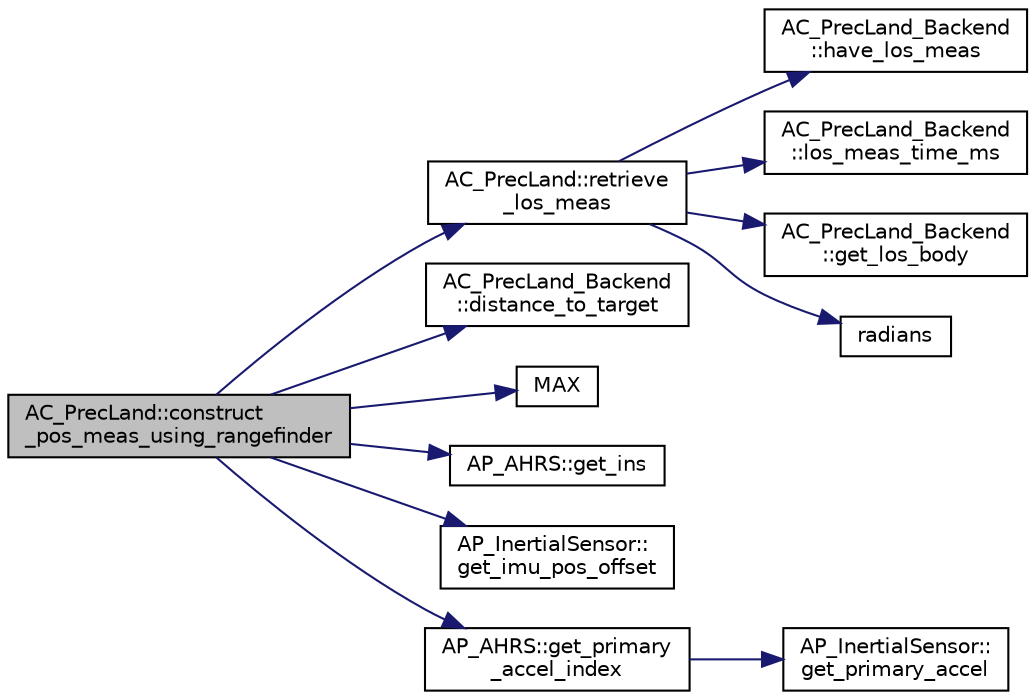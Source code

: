 digraph "AC_PrecLand::construct_pos_meas_using_rangefinder"
{
 // INTERACTIVE_SVG=YES
  edge [fontname="Helvetica",fontsize="10",labelfontname="Helvetica",labelfontsize="10"];
  node [fontname="Helvetica",fontsize="10",shape=record];
  rankdir="LR";
  Node1 [label="AC_PrecLand::construct\l_pos_meas_using_rangefinder",height=0.2,width=0.4,color="black", fillcolor="grey75", style="filled", fontcolor="black"];
  Node1 -> Node2 [color="midnightblue",fontsize="10",style="solid",fontname="Helvetica"];
  Node2 [label="AC_PrecLand::retrieve\l_los_meas",height=0.2,width=0.4,color="black", fillcolor="white", style="filled",URL="$classAC__PrecLand.html#a1af672e94e4e05509af59efbbd331a70"];
  Node2 -> Node3 [color="midnightblue",fontsize="10",style="solid",fontname="Helvetica"];
  Node3 [label="AC_PrecLand_Backend\l::have_los_meas",height=0.2,width=0.4,color="black", fillcolor="white", style="filled",URL="$classAC__PrecLand__Backend.html#afebbcfc9f35cf90d562b26bc10d4a9d2"];
  Node2 -> Node4 [color="midnightblue",fontsize="10",style="solid",fontname="Helvetica"];
  Node4 [label="AC_PrecLand_Backend\l::los_meas_time_ms",height=0.2,width=0.4,color="black", fillcolor="white", style="filled",URL="$classAC__PrecLand__Backend.html#a89f250bff1bb56fa6b4c0588c06a09ad"];
  Node2 -> Node5 [color="midnightblue",fontsize="10",style="solid",fontname="Helvetica"];
  Node5 [label="AC_PrecLand_Backend\l::get_los_body",height=0.2,width=0.4,color="black", fillcolor="white", style="filled",URL="$classAC__PrecLand__Backend.html#a9760df586efebfa276d6a1022972ca91"];
  Node2 -> Node6 [color="midnightblue",fontsize="10",style="solid",fontname="Helvetica"];
  Node6 [label="radians",height=0.2,width=0.4,color="black", fillcolor="white", style="filled",URL="$AP__Math_8h.html#a75b14352ec1c95a8276af9a0813cfdc3"];
  Node1 -> Node7 [color="midnightblue",fontsize="10",style="solid",fontname="Helvetica"];
  Node7 [label="AC_PrecLand_Backend\l::distance_to_target",height=0.2,width=0.4,color="black", fillcolor="white", style="filled",URL="$classAC__PrecLand__Backend.html#a0f6130712486e06d1ab5b8e9daf4ca7d"];
  Node1 -> Node8 [color="midnightblue",fontsize="10",style="solid",fontname="Helvetica"];
  Node8 [label="MAX",height=0.2,width=0.4,color="black", fillcolor="white", style="filled",URL="$AP__Math_8h.html#a5c0b5c82749ac54970b2699d3c10ee9b"];
  Node1 -> Node9 [color="midnightblue",fontsize="10",style="solid",fontname="Helvetica"];
  Node9 [label="AP_AHRS::get_ins",height=0.2,width=0.4,color="black", fillcolor="white", style="filled",URL="$classAP__AHRS.html#a14398c5d2ae68bbe1c67482a91909ad9"];
  Node1 -> Node10 [color="midnightblue",fontsize="10",style="solid",fontname="Helvetica"];
  Node10 [label="AP_InertialSensor::\lget_imu_pos_offset",height=0.2,width=0.4,color="black", fillcolor="white", style="filled",URL="$classAP__InertialSensor.html#adeaa1ba1a5eae5dd36ea12966a7c0d6c"];
  Node1 -> Node11 [color="midnightblue",fontsize="10",style="solid",fontname="Helvetica"];
  Node11 [label="AP_AHRS::get_primary\l_accel_index",height=0.2,width=0.4,color="black", fillcolor="white", style="filled",URL="$classAP__AHRS.html#ace106976d873bf18a38694db38232e67"];
  Node11 -> Node12 [color="midnightblue",fontsize="10",style="solid",fontname="Helvetica"];
  Node12 [label="AP_InertialSensor::\lget_primary_accel",height=0.2,width=0.4,color="black", fillcolor="white", style="filled",URL="$classAP__InertialSensor.html#ab7e75af54a874d77240c89c6e5152a99"];
}
